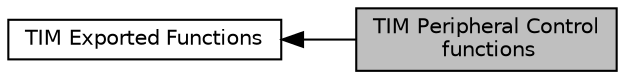 digraph "TIM Peripheral Control functions"
{
  edge [fontname="Helvetica",fontsize="10",labelfontname="Helvetica",labelfontsize="10"];
  node [fontname="Helvetica",fontsize="10",shape=box];
  rankdir=LR;
  Node2 [label="TIM Exported Functions",height=0.2,width=0.4,color="black", fillcolor="white", style="filled",URL="$group__TIM__Exported__Functions.html",tooltip=" "];
  Node1 [label="TIM Peripheral Control\l functions",height=0.2,width=0.4,color="black", fillcolor="grey75", style="filled", fontcolor="black",tooltip="Peripheral Control functions."];
  Node2->Node1 [shape=plaintext, dir="back", style="solid"];
}
